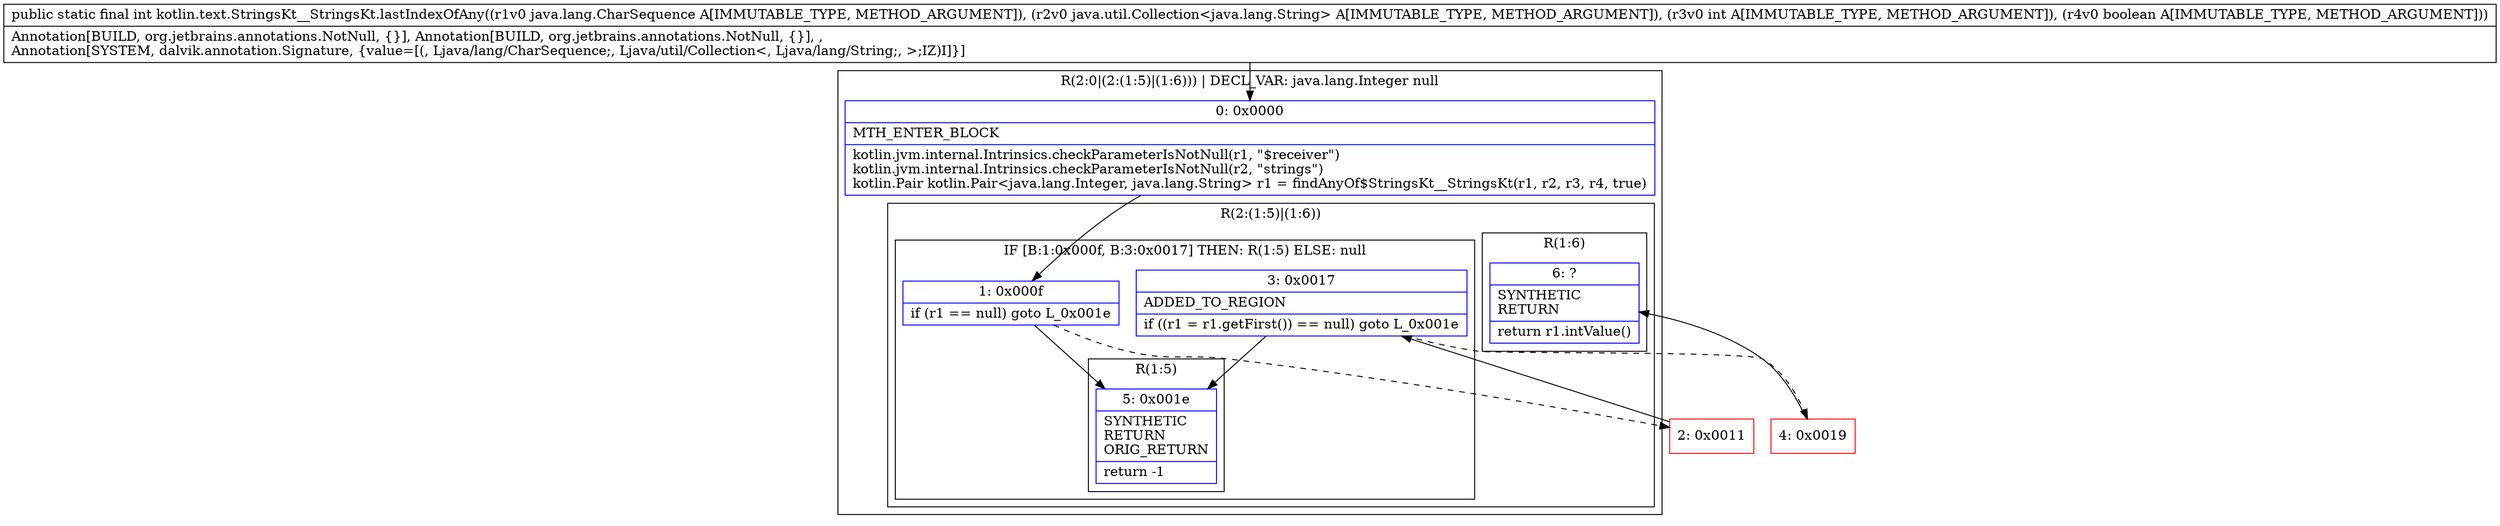 digraph "CFG forkotlin.text.StringsKt__StringsKt.lastIndexOfAny(Ljava\/lang\/CharSequence;Ljava\/util\/Collection;IZ)I" {
subgraph cluster_Region_1733433620 {
label = "R(2:0|(2:(1:5)|(1:6))) | DECL_VAR: java.lang.Integer null\l";
node [shape=record,color=blue];
Node_0 [shape=record,label="{0\:\ 0x0000|MTH_ENTER_BLOCK\l|kotlin.jvm.internal.Intrinsics.checkParameterIsNotNull(r1, \"$receiver\")\lkotlin.jvm.internal.Intrinsics.checkParameterIsNotNull(r2, \"strings\")\lkotlin.Pair kotlin.Pair\<java.lang.Integer, java.lang.String\> r1 = findAnyOf$StringsKt__StringsKt(r1, r2, r3, r4, true)\l}"];
subgraph cluster_Region_1864167471 {
label = "R(2:(1:5)|(1:6))";
node [shape=record,color=blue];
subgraph cluster_IfRegion_179014196 {
label = "IF [B:1:0x000f, B:3:0x0017] THEN: R(1:5) ELSE: null";
node [shape=record,color=blue];
Node_1 [shape=record,label="{1\:\ 0x000f|if (r1 == null) goto L_0x001e\l}"];
Node_3 [shape=record,label="{3\:\ 0x0017|ADDED_TO_REGION\l|if ((r1 = r1.getFirst()) == null) goto L_0x001e\l}"];
subgraph cluster_Region_1349610242 {
label = "R(1:5)";
node [shape=record,color=blue];
Node_5 [shape=record,label="{5\:\ 0x001e|SYNTHETIC\lRETURN\lORIG_RETURN\l|return \-1\l}"];
}
}
subgraph cluster_Region_1094495644 {
label = "R(1:6)";
node [shape=record,color=blue];
Node_6 [shape=record,label="{6\:\ ?|SYNTHETIC\lRETURN\l|return r1.intValue()\l}"];
}
}
}
Node_2 [shape=record,color=red,label="{2\:\ 0x0011}"];
Node_4 [shape=record,color=red,label="{4\:\ 0x0019}"];
MethodNode[shape=record,label="{public static final int kotlin.text.StringsKt__StringsKt.lastIndexOfAny((r1v0 java.lang.CharSequence A[IMMUTABLE_TYPE, METHOD_ARGUMENT]), (r2v0 java.util.Collection\<java.lang.String\> A[IMMUTABLE_TYPE, METHOD_ARGUMENT]), (r3v0 int A[IMMUTABLE_TYPE, METHOD_ARGUMENT]), (r4v0 boolean A[IMMUTABLE_TYPE, METHOD_ARGUMENT]))  | Annotation[BUILD, org.jetbrains.annotations.NotNull, \{\}], Annotation[BUILD, org.jetbrains.annotations.NotNull, \{\}], , \lAnnotation[SYSTEM, dalvik.annotation.Signature, \{value=[(, Ljava\/lang\/CharSequence;, Ljava\/util\/Collection\<, Ljava\/lang\/String;, \>;IZ)I]\}]\l}"];
MethodNode -> Node_0;
Node_0 -> Node_1;
Node_1 -> Node_2[style=dashed];
Node_1 -> Node_5;
Node_3 -> Node_4[style=dashed];
Node_3 -> Node_5;
Node_2 -> Node_3;
Node_4 -> Node_6;
}


